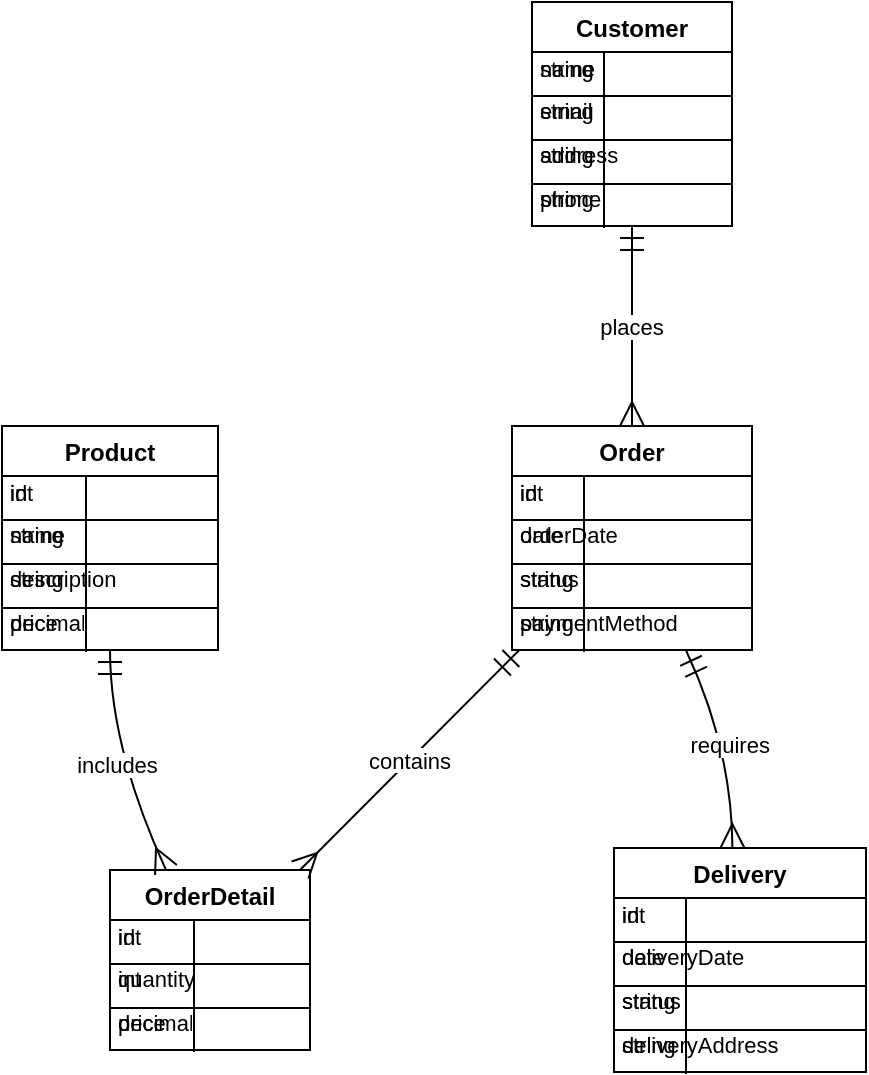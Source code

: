 <mxfile version="24.9.1">
  <diagram name="Page-1" id="K9qmyyQOvXRG9fUycSSB">
    <mxGraphModel>
      <root>
        <mxCell id="0" />
        <mxCell id="1" parent="0" />
        <mxCell id="2" value="Customer" style="shape=table;startSize=25;container=1;collapsible=0;childLayout=tableLayout;fixedRows=1;rowLines=1;fontStyle=1;align=center;resizeLast=1;" vertex="1" parent="1">
          <mxGeometry x="285" y="20" width="100" height="112" as="geometry" />
        </mxCell>
        <mxCell id="3" style="shape=tableRow;horizontal=0;startSize=0;swimlaneHead=0;swimlaneBody=0;fillColor=none;collapsible=0;dropTarget=0;points=[[0,0.5],[1,0.5]];portConstraint=eastwest;top=0;left=0;right=0;bottom=0;" vertex="1" parent="2">
          <mxGeometry y="22" width="100" height="22" as="geometry" />
        </mxCell>
        <mxCell id="4" value="string" style="shape=partialRectangle;connectable=0;fillColor=none;top=0;left=0;bottom=0;right=0;align=left;spacingLeft=2;overflow=hidden;fontSize=11;" vertex="1" parent="3">
          <mxGeometry width="36" height="22" as="geometry" />
        </mxCell>
        <mxCell id="5" value="name" style="shape=partialRectangle;connectable=0;fillColor=none;top=0;left=0;bottom=0;right=0;align=left;spacingLeft=2;overflow=hidden;fontSize=11;" vertex="1" parent="3">
          <mxGeometry width="64" height="22" as="geometry" />
        </mxCell>
        <mxCell id="6" style="shape=tableRow;horizontal=0;startSize=0;swimlaneHead=0;swimlaneBody=0;fillColor=none;collapsible=0;dropTarget=0;points=[[0,0.5],[1,0.5]];portConstraint=eastwest;top=0;left=0;right=0;bottom=0;" vertex="1" parent="2">
          <mxGeometry y="43" width="100" height="22" as="geometry" />
        </mxCell>
        <mxCell id="7" value="string" style="shape=partialRectangle;connectable=0;fillColor=none;top=0;left=0;bottom=0;right=0;align=left;spacingLeft=2;overflow=hidden;fontSize=11;" vertex="1" parent="6">
          <mxGeometry width="36" height="22" as="geometry" />
        </mxCell>
        <mxCell id="8" value="email" style="shape=partialRectangle;connectable=0;fillColor=none;top=0;left=0;bottom=0;right=0;align=left;spacingLeft=2;overflow=hidden;fontSize=11;" vertex="1" parent="6">
          <mxGeometry width="64" height="22" as="geometry" />
        </mxCell>
        <mxCell id="9" style="shape=tableRow;horizontal=0;startSize=0;swimlaneHead=0;swimlaneBody=0;fillColor=none;collapsible=0;dropTarget=0;points=[[0,0.5],[1,0.5]];portConstraint=eastwest;top=0;left=0;right=0;bottom=0;" vertex="1" parent="2">
          <mxGeometry y="65" width="100" height="22" as="geometry" />
        </mxCell>
        <mxCell id="10" value="string" style="shape=partialRectangle;connectable=0;fillColor=none;top=0;left=0;bottom=0;right=0;align=left;spacingLeft=2;overflow=hidden;fontSize=11;" vertex="1" parent="9">
          <mxGeometry width="36" height="22" as="geometry" />
        </mxCell>
        <mxCell id="11" value="address" style="shape=partialRectangle;connectable=0;fillColor=none;top=0;left=0;bottom=0;right=0;align=left;spacingLeft=2;overflow=hidden;fontSize=11;" vertex="1" parent="9">
          <mxGeometry width="64" height="22" as="geometry" />
        </mxCell>
        <mxCell id="12" style="shape=tableRow;horizontal=0;startSize=0;swimlaneHead=0;swimlaneBody=0;fillColor=none;collapsible=0;dropTarget=0;points=[[0,0.5],[1,0.5]];portConstraint=eastwest;top=0;left=0;right=0;bottom=0;" vertex="1" parent="2">
          <mxGeometry y="87" width="100" height="22" as="geometry" />
        </mxCell>
        <mxCell id="13" value="string" style="shape=partialRectangle;connectable=0;fillColor=none;top=0;left=0;bottom=0;right=0;align=left;spacingLeft=2;overflow=hidden;fontSize=11;" vertex="1" parent="12">
          <mxGeometry width="36" height="22" as="geometry" />
        </mxCell>
        <mxCell id="14" value="phone" style="shape=partialRectangle;connectable=0;fillColor=none;top=0;left=0;bottom=0;right=0;align=left;spacingLeft=2;overflow=hidden;fontSize=11;" vertex="1" parent="12">
          <mxGeometry width="64" height="22" as="geometry" />
        </mxCell>
        <mxCell id="15" value="Order" style="shape=table;startSize=25;container=1;collapsible=0;childLayout=tableLayout;fixedRows=1;rowLines=1;fontStyle=1;align=center;resizeLast=1;" vertex="1" parent="1">
          <mxGeometry x="275" y="232" width="120" height="112" as="geometry" />
        </mxCell>
        <mxCell id="16" style="shape=tableRow;horizontal=0;startSize=0;swimlaneHead=0;swimlaneBody=0;fillColor=none;collapsible=0;dropTarget=0;points=[[0,0.5],[1,0.5]];portConstraint=eastwest;top=0;left=0;right=0;bottom=0;" vertex="1" parent="15">
          <mxGeometry y="22" width="120" height="22" as="geometry" />
        </mxCell>
        <mxCell id="17" value="int" style="shape=partialRectangle;connectable=0;fillColor=none;top=0;left=0;bottom=0;right=0;align=left;spacingLeft=2;overflow=hidden;fontSize=11;" vertex="1" parent="16">
          <mxGeometry width="36" height="22" as="geometry" />
        </mxCell>
        <mxCell id="18" value="id" style="shape=partialRectangle;connectable=0;fillColor=none;top=0;left=0;bottom=0;right=0;align=left;spacingLeft=2;overflow=hidden;fontSize=11;" vertex="1" parent="16">
          <mxGeometry width="84" height="22" as="geometry" />
        </mxCell>
        <mxCell id="19" style="shape=tableRow;horizontal=0;startSize=0;swimlaneHead=0;swimlaneBody=0;fillColor=none;collapsible=0;dropTarget=0;points=[[0,0.5],[1,0.5]];portConstraint=eastwest;top=0;left=0;right=0;bottom=0;" vertex="1" parent="15">
          <mxGeometry y="43" width="120" height="22" as="geometry" />
        </mxCell>
        <mxCell id="20" value="date" style="shape=partialRectangle;connectable=0;fillColor=none;top=0;left=0;bottom=0;right=0;align=left;spacingLeft=2;overflow=hidden;fontSize=11;" vertex="1" parent="19">
          <mxGeometry width="36" height="22" as="geometry" />
        </mxCell>
        <mxCell id="21" value="orderDate" style="shape=partialRectangle;connectable=0;fillColor=none;top=0;left=0;bottom=0;right=0;align=left;spacingLeft=2;overflow=hidden;fontSize=11;" vertex="1" parent="19">
          <mxGeometry width="84" height="22" as="geometry" />
        </mxCell>
        <mxCell id="22" style="shape=tableRow;horizontal=0;startSize=0;swimlaneHead=0;swimlaneBody=0;fillColor=none;collapsible=0;dropTarget=0;points=[[0,0.5],[1,0.5]];portConstraint=eastwest;top=0;left=0;right=0;bottom=0;" vertex="1" parent="15">
          <mxGeometry y="65" width="120" height="22" as="geometry" />
        </mxCell>
        <mxCell id="23" value="string" style="shape=partialRectangle;connectable=0;fillColor=none;top=0;left=0;bottom=0;right=0;align=left;spacingLeft=2;overflow=hidden;fontSize=11;" vertex="1" parent="22">
          <mxGeometry width="36" height="22" as="geometry" />
        </mxCell>
        <mxCell id="24" value="status" style="shape=partialRectangle;connectable=0;fillColor=none;top=0;left=0;bottom=0;right=0;align=left;spacingLeft=2;overflow=hidden;fontSize=11;" vertex="1" parent="22">
          <mxGeometry width="84" height="22" as="geometry" />
        </mxCell>
        <mxCell id="25" style="shape=tableRow;horizontal=0;startSize=0;swimlaneHead=0;swimlaneBody=0;fillColor=none;collapsible=0;dropTarget=0;points=[[0,0.5],[1,0.5]];portConstraint=eastwest;top=0;left=0;right=0;bottom=0;" vertex="1" parent="15">
          <mxGeometry y="87" width="120" height="22" as="geometry" />
        </mxCell>
        <mxCell id="26" value="string" style="shape=partialRectangle;connectable=0;fillColor=none;top=0;left=0;bottom=0;right=0;align=left;spacingLeft=2;overflow=hidden;fontSize=11;" vertex="1" parent="25">
          <mxGeometry width="36" height="22" as="geometry" />
        </mxCell>
        <mxCell id="27" value="paymentMethod" style="shape=partialRectangle;connectable=0;fillColor=none;top=0;left=0;bottom=0;right=0;align=left;spacingLeft=2;overflow=hidden;fontSize=11;" vertex="1" parent="25">
          <mxGeometry width="84" height="22" as="geometry" />
        </mxCell>
        <mxCell id="28" value="OrderDetail" style="shape=table;startSize=25;container=1;collapsible=0;childLayout=tableLayout;fixedRows=1;rowLines=1;fontStyle=1;align=center;resizeLast=1;" vertex="1" parent="1">
          <mxGeometry x="74" y="454" width="100" height="90" as="geometry" />
        </mxCell>
        <mxCell id="29" style="shape=tableRow;horizontal=0;startSize=0;swimlaneHead=0;swimlaneBody=0;fillColor=none;collapsible=0;dropTarget=0;points=[[0,0.5],[1,0.5]];portConstraint=eastwest;top=0;left=0;right=0;bottom=0;" vertex="1" parent="28">
          <mxGeometry y="22" width="100" height="22" as="geometry" />
        </mxCell>
        <mxCell id="30" value="int" style="shape=partialRectangle;connectable=0;fillColor=none;top=0;left=0;bottom=0;right=0;align=left;spacingLeft=2;overflow=hidden;fontSize=11;" vertex="1" parent="29">
          <mxGeometry width="42" height="22" as="geometry" />
        </mxCell>
        <mxCell id="31" value="id" style="shape=partialRectangle;connectable=0;fillColor=none;top=0;left=0;bottom=0;right=0;align=left;spacingLeft=2;overflow=hidden;fontSize=11;" vertex="1" parent="29">
          <mxGeometry width="58" height="22" as="geometry" />
        </mxCell>
        <mxCell id="32" style="shape=tableRow;horizontal=0;startSize=0;swimlaneHead=0;swimlaneBody=0;fillColor=none;collapsible=0;dropTarget=0;points=[[0,0.5],[1,0.5]];portConstraint=eastwest;top=0;left=0;right=0;bottom=0;" vertex="1" parent="28">
          <mxGeometry y="43" width="100" height="22" as="geometry" />
        </mxCell>
        <mxCell id="33" value="int" style="shape=partialRectangle;connectable=0;fillColor=none;top=0;left=0;bottom=0;right=0;align=left;spacingLeft=2;overflow=hidden;fontSize=11;" vertex="1" parent="32">
          <mxGeometry width="42" height="22" as="geometry" />
        </mxCell>
        <mxCell id="34" value="quantity" style="shape=partialRectangle;connectable=0;fillColor=none;top=0;left=0;bottom=0;right=0;align=left;spacingLeft=2;overflow=hidden;fontSize=11;" vertex="1" parent="32">
          <mxGeometry width="58" height="22" as="geometry" />
        </mxCell>
        <mxCell id="35" style="shape=tableRow;horizontal=0;startSize=0;swimlaneHead=0;swimlaneBody=0;fillColor=none;collapsible=0;dropTarget=0;points=[[0,0.5],[1,0.5]];portConstraint=eastwest;top=0;left=0;right=0;bottom=0;" vertex="1" parent="28">
          <mxGeometry y="65" width="100" height="22" as="geometry" />
        </mxCell>
        <mxCell id="36" value="decimal" style="shape=partialRectangle;connectable=0;fillColor=none;top=0;left=0;bottom=0;right=0;align=left;spacingLeft=2;overflow=hidden;fontSize=11;" vertex="1" parent="35">
          <mxGeometry width="42" height="22" as="geometry" />
        </mxCell>
        <mxCell id="37" value="price" style="shape=partialRectangle;connectable=0;fillColor=none;top=0;left=0;bottom=0;right=0;align=left;spacingLeft=2;overflow=hidden;fontSize=11;" vertex="1" parent="35">
          <mxGeometry width="58" height="22" as="geometry" />
        </mxCell>
        <mxCell id="38" value="Product" style="shape=table;startSize=25;container=1;collapsible=0;childLayout=tableLayout;fixedRows=1;rowLines=1;fontStyle=1;align=center;resizeLast=1;" vertex="1" parent="1">
          <mxGeometry x="20" y="232" width="108" height="112" as="geometry" />
        </mxCell>
        <mxCell id="39" style="shape=tableRow;horizontal=0;startSize=0;swimlaneHead=0;swimlaneBody=0;fillColor=none;collapsible=0;dropTarget=0;points=[[0,0.5],[1,0.5]];portConstraint=eastwest;top=0;left=0;right=0;bottom=0;" vertex="1" parent="38">
          <mxGeometry y="22" width="107" height="22" as="geometry" />
        </mxCell>
        <mxCell id="40" value="int" style="shape=partialRectangle;connectable=0;fillColor=none;top=0;left=0;bottom=0;right=0;align=left;spacingLeft=2;overflow=hidden;fontSize=11;" vertex="1" parent="39">
          <mxGeometry width="42" height="22" as="geometry" />
        </mxCell>
        <mxCell id="41" value="id" style="shape=partialRectangle;connectable=0;fillColor=none;top=0;left=0;bottom=0;right=0;align=left;spacingLeft=2;overflow=hidden;fontSize=11;" vertex="1" parent="39">
          <mxGeometry width="66" height="22" as="geometry" />
        </mxCell>
        <mxCell id="42" style="shape=tableRow;horizontal=0;startSize=0;swimlaneHead=0;swimlaneBody=0;fillColor=none;collapsible=0;dropTarget=0;points=[[0,0.5],[1,0.5]];portConstraint=eastwest;top=0;left=0;right=0;bottom=0;" vertex="1" parent="38">
          <mxGeometry y="43" width="107" height="22" as="geometry" />
        </mxCell>
        <mxCell id="43" value="string" style="shape=partialRectangle;connectable=0;fillColor=none;top=0;left=0;bottom=0;right=0;align=left;spacingLeft=2;overflow=hidden;fontSize=11;" vertex="1" parent="42">
          <mxGeometry width="42" height="22" as="geometry" />
        </mxCell>
        <mxCell id="44" value="name" style="shape=partialRectangle;connectable=0;fillColor=none;top=0;left=0;bottom=0;right=0;align=left;spacingLeft=2;overflow=hidden;fontSize=11;" vertex="1" parent="42">
          <mxGeometry width="66" height="22" as="geometry" />
        </mxCell>
        <mxCell id="45" style="shape=tableRow;horizontal=0;startSize=0;swimlaneHead=0;swimlaneBody=0;fillColor=none;collapsible=0;dropTarget=0;points=[[0,0.5],[1,0.5]];portConstraint=eastwest;top=0;left=0;right=0;bottom=0;" vertex="1" parent="38">
          <mxGeometry y="65" width="107" height="22" as="geometry" />
        </mxCell>
        <mxCell id="46" value="string" style="shape=partialRectangle;connectable=0;fillColor=none;top=0;left=0;bottom=0;right=0;align=left;spacingLeft=2;overflow=hidden;fontSize=11;" vertex="1" parent="45">
          <mxGeometry width="42" height="22" as="geometry" />
        </mxCell>
        <mxCell id="47" value="description" style="shape=partialRectangle;connectable=0;fillColor=none;top=0;left=0;bottom=0;right=0;align=left;spacingLeft=2;overflow=hidden;fontSize=11;" vertex="1" parent="45">
          <mxGeometry width="66" height="22" as="geometry" />
        </mxCell>
        <mxCell id="48" style="shape=tableRow;horizontal=0;startSize=0;swimlaneHead=0;swimlaneBody=0;fillColor=none;collapsible=0;dropTarget=0;points=[[0,0.5],[1,0.5]];portConstraint=eastwest;top=0;left=0;right=0;bottom=0;" vertex="1" parent="38">
          <mxGeometry y="87" width="107" height="22" as="geometry" />
        </mxCell>
        <mxCell id="49" value="decimal" style="shape=partialRectangle;connectable=0;fillColor=none;top=0;left=0;bottom=0;right=0;align=left;spacingLeft=2;overflow=hidden;fontSize=11;" vertex="1" parent="48">
          <mxGeometry width="42" height="22" as="geometry" />
        </mxCell>
        <mxCell id="50" value="price" style="shape=partialRectangle;connectable=0;fillColor=none;top=0;left=0;bottom=0;right=0;align=left;spacingLeft=2;overflow=hidden;fontSize=11;" vertex="1" parent="48">
          <mxGeometry width="66" height="22" as="geometry" />
        </mxCell>
        <mxCell id="51" value="Delivery" style="shape=table;startSize=25;container=1;collapsible=0;childLayout=tableLayout;fixedRows=1;rowLines=1;fontStyle=1;align=center;resizeLast=1;" vertex="1" parent="1">
          <mxGeometry x="326" y="443" width="126" height="112" as="geometry" />
        </mxCell>
        <mxCell id="52" style="shape=tableRow;horizontal=0;startSize=0;swimlaneHead=0;swimlaneBody=0;fillColor=none;collapsible=0;dropTarget=0;points=[[0,0.5],[1,0.5]];portConstraint=eastwest;top=0;left=0;right=0;bottom=0;" vertex="1" parent="51">
          <mxGeometry y="22" width="119" height="22" as="geometry" />
        </mxCell>
        <mxCell id="53" value="int" style="shape=partialRectangle;connectable=0;fillColor=none;top=0;left=0;bottom=0;right=0;align=left;spacingLeft=2;overflow=hidden;fontSize=11;" vertex="1" parent="52">
          <mxGeometry width="36" height="22" as="geometry" />
        </mxCell>
        <mxCell id="54" value="id" style="shape=partialRectangle;connectable=0;fillColor=none;top=0;left=0;bottom=0;right=0;align=left;spacingLeft=2;overflow=hidden;fontSize=11;" vertex="1" parent="52">
          <mxGeometry width="90" height="22" as="geometry" />
        </mxCell>
        <mxCell id="55" style="shape=tableRow;horizontal=0;startSize=0;swimlaneHead=0;swimlaneBody=0;fillColor=none;collapsible=0;dropTarget=0;points=[[0,0.5],[1,0.5]];portConstraint=eastwest;top=0;left=0;right=0;bottom=0;" vertex="1" parent="51">
          <mxGeometry y="43" width="119" height="22" as="geometry" />
        </mxCell>
        <mxCell id="56" value="date" style="shape=partialRectangle;connectable=0;fillColor=none;top=0;left=0;bottom=0;right=0;align=left;spacingLeft=2;overflow=hidden;fontSize=11;" vertex="1" parent="55">
          <mxGeometry width="36" height="22" as="geometry" />
        </mxCell>
        <mxCell id="57" value="deliveryDate" style="shape=partialRectangle;connectable=0;fillColor=none;top=0;left=0;bottom=0;right=0;align=left;spacingLeft=2;overflow=hidden;fontSize=11;" vertex="1" parent="55">
          <mxGeometry width="90" height="22" as="geometry" />
        </mxCell>
        <mxCell id="58" style="shape=tableRow;horizontal=0;startSize=0;swimlaneHead=0;swimlaneBody=0;fillColor=none;collapsible=0;dropTarget=0;points=[[0,0.5],[1,0.5]];portConstraint=eastwest;top=0;left=0;right=0;bottom=0;" vertex="1" parent="51">
          <mxGeometry y="65" width="119" height="22" as="geometry" />
        </mxCell>
        <mxCell id="59" value="string" style="shape=partialRectangle;connectable=0;fillColor=none;top=0;left=0;bottom=0;right=0;align=left;spacingLeft=2;overflow=hidden;fontSize=11;" vertex="1" parent="58">
          <mxGeometry width="36" height="22" as="geometry" />
        </mxCell>
        <mxCell id="60" value="status" style="shape=partialRectangle;connectable=0;fillColor=none;top=0;left=0;bottom=0;right=0;align=left;spacingLeft=2;overflow=hidden;fontSize=11;" vertex="1" parent="58">
          <mxGeometry width="90" height="22" as="geometry" />
        </mxCell>
        <mxCell id="61" style="shape=tableRow;horizontal=0;startSize=0;swimlaneHead=0;swimlaneBody=0;fillColor=none;collapsible=0;dropTarget=0;points=[[0,0.5],[1,0.5]];portConstraint=eastwest;top=0;left=0;right=0;bottom=0;" vertex="1" parent="51">
          <mxGeometry y="87" width="119" height="22" as="geometry" />
        </mxCell>
        <mxCell id="62" value="string" style="shape=partialRectangle;connectable=0;fillColor=none;top=0;left=0;bottom=0;right=0;align=left;spacingLeft=2;overflow=hidden;fontSize=11;" vertex="1" parent="61">
          <mxGeometry width="36" height="22" as="geometry" />
        </mxCell>
        <mxCell id="63" value="deliveryAddress" style="shape=partialRectangle;connectable=0;fillColor=none;top=0;left=0;bottom=0;right=0;align=left;spacingLeft=2;overflow=hidden;fontSize=11;" vertex="1" parent="61">
          <mxGeometry width="90" height="22" as="geometry" />
        </mxCell>
        <mxCell id="64" value="places" style="curved=1;startArrow=ERmandOne;startSize=10;;endArrow=ERmany;endSize=10;;exitX=0.5;exitY=1;entryX=0.5;entryY=0;" edge="1" parent="1" source="2" target="15">
          <mxGeometry relative="1" as="geometry">
            <Array as="points" />
          </mxGeometry>
        </mxCell>
        <mxCell id="65" value="contains" style="curved=1;startArrow=ERmandOne;startSize=10;;endArrow=ERmany;endSize=10;;exitX=0.04;exitY=0.99;entryX=0.95;entryY=0;" edge="1" parent="1" source="15" target="28">
          <mxGeometry relative="1" as="geometry">
            <Array as="points">
              <mxPoint x="230" y="393" />
            </Array>
          </mxGeometry>
        </mxCell>
        <mxCell id="66" value="includes" style="curved=1;startArrow=ERmandOne;startSize=10;;endArrow=ERmany;endSize=10;;exitX=0.5;exitY=0.99;entryX=0.28;entryY=0;" edge="1" parent="1" source="38" target="28">
          <mxGeometry relative="1" as="geometry">
            <Array as="points">
              <mxPoint x="74" y="393" />
            </Array>
          </mxGeometry>
        </mxCell>
        <mxCell id="67" value="requires" style="curved=1;startArrow=ERmandOne;startSize=10;;endArrow=ERmany;endSize=10;;exitX=0.72;exitY=0.99;entryX=0.47;entryY=0;" edge="1" parent="1" source="15" target="51">
          <mxGeometry relative="1" as="geometry">
            <Array as="points">
              <mxPoint x="385" y="393" />
            </Array>
          </mxGeometry>
        </mxCell>
      </root>
    </mxGraphModel>
  </diagram>
</mxfile>
